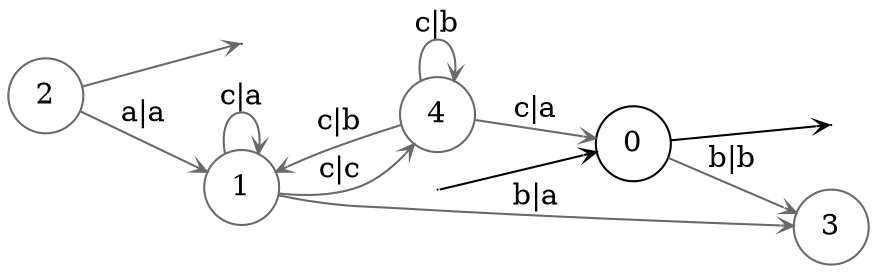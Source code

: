 digraph
{
  vcsn_context = "lat<letterset<char_letters(abc)>, letterset<char_letters(abc)>>, b"
  rankdir = LR
  edge [arrowhead = vee, arrowsize = .6]
  {
    node [shape = point, width = 0]
    I0
    F0
    F2
  }
  {
    node [shape = circle, style = rounded, width = 0.5]
    0
    1 [color = DimGray]
    2 [color = DimGray]
    3 [color = DimGray]
    4 [color = DimGray]
  }
  I0 -> 0
  0 -> F0
  0 -> 3 [label = "b|b", color = DimGray]
  1 -> 1 [label = "c|a", color = DimGray]
  1 -> 3 [label = "b|a", color = DimGray]
  1 -> 4 [label = "c|c", color = DimGray]
  2 -> F2 [color = DimGray]
  2 -> 1 [label = "a|a", color = DimGray]
  4 -> 0 [label = "c|a", color = DimGray]
  4 -> 1 [label = "c|b", color = DimGray]
  4 -> 4 [label = "c|b", color = DimGray]
}
